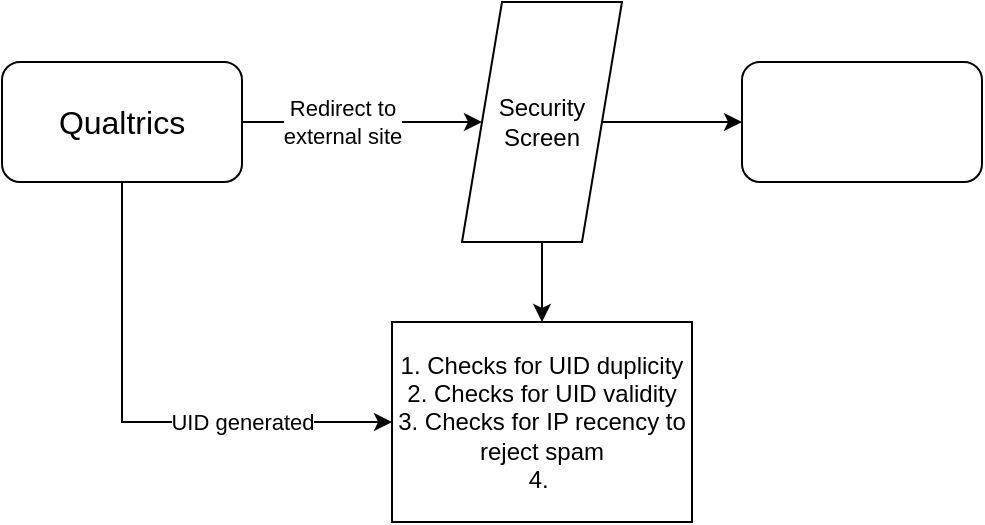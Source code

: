 <mxfile version="25.0.1">
  <diagram name="Page-1" id="Qxaexs4sUwDNYW5sFrN8">
    <mxGraphModel dx="554" dy="357" grid="1" gridSize="10" guides="1" tooltips="1" connect="1" arrows="1" fold="1" page="1" pageScale="1" pageWidth="850" pageHeight="1100" math="0" shadow="0">
      <root>
        <mxCell id="0" />
        <mxCell id="1" parent="0" />
        <mxCell id="h70dZAe4g8dP535I-NNz-4" style="edgeStyle=orthogonalEdgeStyle;rounded=0;orthogonalLoop=1;jettySize=auto;html=1;entryX=0;entryY=0.5;entryDx=0;entryDy=0;" edge="1" parent="1" source="h70dZAe4g8dP535I-NNz-1" target="h70dZAe4g8dP535I-NNz-3">
          <mxGeometry relative="1" as="geometry" />
        </mxCell>
        <mxCell id="h70dZAe4g8dP535I-NNz-14" value="Redirect to&lt;div&gt;external site&lt;/div&gt;" style="edgeLabel;html=1;align=center;verticalAlign=middle;resizable=0;points=[];" vertex="1" connectable="0" parent="h70dZAe4g8dP535I-NNz-4">
          <mxGeometry x="-0.28" y="2" relative="1" as="geometry">
            <mxPoint x="7" y="2" as="offset" />
          </mxGeometry>
        </mxCell>
        <mxCell id="h70dZAe4g8dP535I-NNz-10" style="edgeStyle=orthogonalEdgeStyle;rounded=0;orthogonalLoop=1;jettySize=auto;html=1;entryX=0;entryY=0.5;entryDx=0;entryDy=0;exitX=0.5;exitY=1;exitDx=0;exitDy=0;" edge="1" parent="1" source="h70dZAe4g8dP535I-NNz-1" target="h70dZAe4g8dP535I-NNz-5">
          <mxGeometry relative="1" as="geometry">
            <Array as="points">
              <mxPoint x="410" y="420" />
            </Array>
          </mxGeometry>
        </mxCell>
        <mxCell id="h70dZAe4g8dP535I-NNz-13" value="UID generated" style="edgeLabel;html=1;align=center;verticalAlign=middle;resizable=0;points=[];" vertex="1" connectable="0" parent="h70dZAe4g8dP535I-NNz-10">
          <mxGeometry x="0.415" y="-2" relative="1" as="geometry">
            <mxPoint x="-1" y="-2" as="offset" />
          </mxGeometry>
        </mxCell>
        <mxCell id="h70dZAe4g8dP535I-NNz-1" value="&lt;font style=&quot;font-size: 16px;&quot;&gt;Qualtrics&lt;/font&gt;" style="rounded=1;whiteSpace=wrap;html=1;" vertex="1" parent="1">
          <mxGeometry x="350" y="240" width="120" height="60" as="geometry" />
        </mxCell>
        <mxCell id="h70dZAe4g8dP535I-NNz-6" value="" style="edgeStyle=orthogonalEdgeStyle;rounded=0;orthogonalLoop=1;jettySize=auto;html=1;" edge="1" parent="1" source="h70dZAe4g8dP535I-NNz-3" target="h70dZAe4g8dP535I-NNz-5">
          <mxGeometry relative="1" as="geometry" />
        </mxCell>
        <mxCell id="h70dZAe4g8dP535I-NNz-9" value="" style="edgeStyle=orthogonalEdgeStyle;rounded=0;orthogonalLoop=1;jettySize=auto;html=1;" edge="1" parent="1" source="h70dZAe4g8dP535I-NNz-3" target="h70dZAe4g8dP535I-NNz-8">
          <mxGeometry relative="1" as="geometry" />
        </mxCell>
        <mxCell id="h70dZAe4g8dP535I-NNz-3" value="Security&lt;div&gt;Screen&lt;/div&gt;" style="shape=parallelogram;perimeter=parallelogramPerimeter;whiteSpace=wrap;html=1;fixedSize=1;" vertex="1" parent="1">
          <mxGeometry x="580" y="210" width="80" height="120" as="geometry" />
        </mxCell>
        <mxCell id="h70dZAe4g8dP535I-NNz-5" value="1. Checks for UID duplicity&lt;div&gt;2. Checks for UID validity&lt;br&gt;&lt;div&gt;3. Checks for IP recency to reject spam&lt;/div&gt;&lt;div&gt;4.&amp;nbsp;&lt;/div&gt;&lt;/div&gt;" style="whiteSpace=wrap;html=1;" vertex="1" parent="1">
          <mxGeometry x="545" y="370" width="150" height="100" as="geometry" />
        </mxCell>
        <mxCell id="h70dZAe4g8dP535I-NNz-8" value="" style="rounded=1;whiteSpace=wrap;html=1;" vertex="1" parent="1">
          <mxGeometry x="720" y="240" width="120" height="60" as="geometry" />
        </mxCell>
      </root>
    </mxGraphModel>
  </diagram>
</mxfile>
